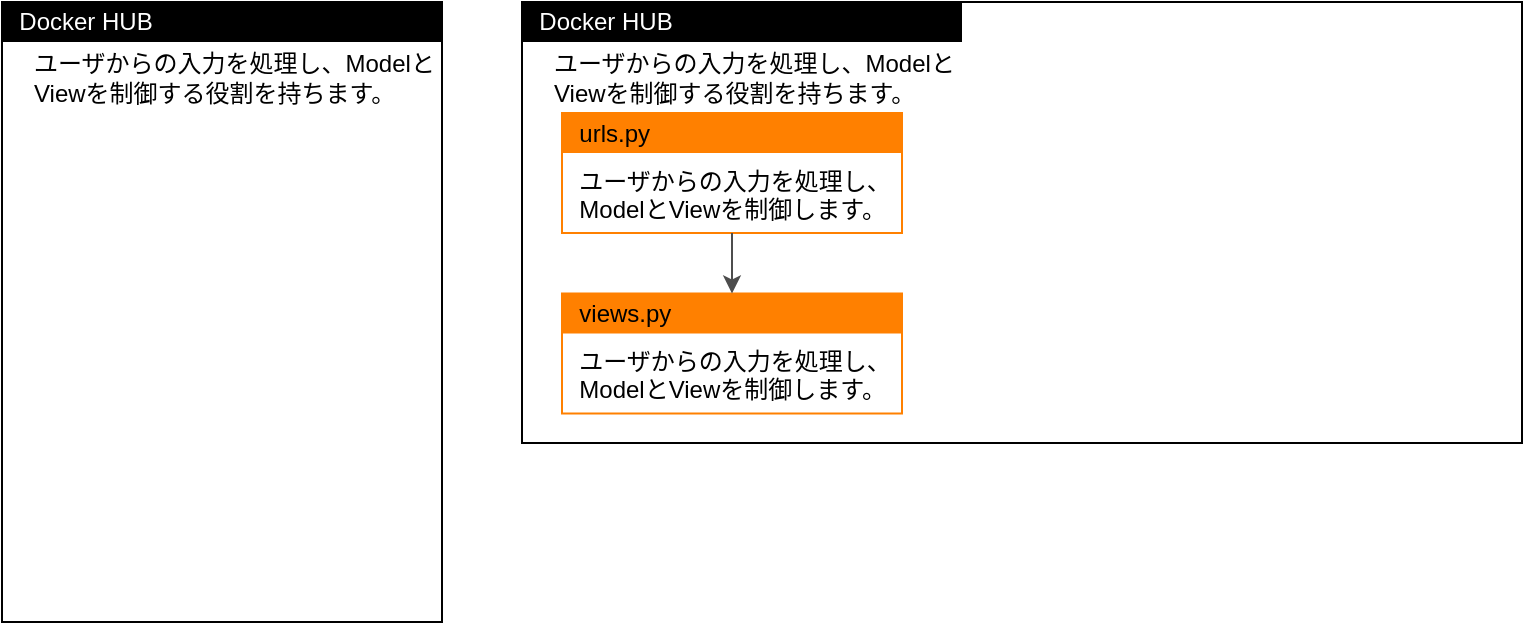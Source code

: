 <mxfile version="22.1.17" type="github">
  <diagram name="ページ1" id="IJRU0Sit2d09EKt1Dg38">
    <mxGraphModel dx="1042" dy="577" grid="1" gridSize="10" guides="1" tooltips="1" connect="1" arrows="1" fold="1" page="1" pageScale="1" pageWidth="827" pageHeight="1169" math="0" shadow="0">
      <root>
        <mxCell id="0" />
        <mxCell id="1" parent="0" />
        <mxCell id="bYI_Bjf83IYMnO6PkBGH-1" value="" style="rounded=0;whiteSpace=wrap;html=1;" parent="1" vertex="1">
          <mxGeometry x="40" y="160" width="220" height="310" as="geometry" />
        </mxCell>
        <mxCell id="bYI_Bjf83IYMnO6PkBGH-2" value="&amp;nbsp; Docker HUB" style="text;html=1;strokeColor=none;fillColor=#000000;align=left;verticalAlign=middle;whiteSpace=wrap;rounded=0;fontSize=12;fontStyle=0;fontColor=#FFFFFF;" parent="1" vertex="1">
          <mxGeometry x="40" y="160" width="220" height="20" as="geometry" />
        </mxCell>
        <mxCell id="bYI_Bjf83IYMnO6PkBGH-10" value="ユーザからの入力を処理し、Modelと&lt;br&gt;Viewを制御する役割を持ちます。" style="text;html=1;strokeColor=none;fillColor=none;align=left;verticalAlign=middle;whiteSpace=wrap;rounded=0;" parent="1" vertex="1">
          <mxGeometry x="53.75" y="182.5" width="206.25" height="30" as="geometry" />
        </mxCell>
        <mxCell id="bYI_Bjf83IYMnO6PkBGH-11" value="" style="rounded=0;whiteSpace=wrap;html=1;" parent="1" vertex="1">
          <mxGeometry x="300" y="160" width="500" height="220.5" as="geometry" />
        </mxCell>
        <mxCell id="bYI_Bjf83IYMnO6PkBGH-12" value="&amp;nbsp; Docker HUB" style="text;html=1;strokeColor=none;fillColor=#000000;align=left;verticalAlign=middle;whiteSpace=wrap;rounded=0;fontSize=12;fontStyle=0;fontColor=#FFFFFF;" parent="1" vertex="1">
          <mxGeometry x="300" y="160" width="220" height="20" as="geometry" />
        </mxCell>
        <mxCell id="bYI_Bjf83IYMnO6PkBGH-13" value="" style="rounded=0;whiteSpace=wrap;html=1;strokeColor=#ff8000;" parent="1" vertex="1">
          <mxGeometry x="320" y="215.5" width="170" height="60" as="geometry" />
        </mxCell>
        <mxCell id="bYI_Bjf83IYMnO6PkBGH-14" value="&amp;nbsp; ユーザからの入力を処理し、&lt;br&gt;&amp;nbsp; ModelとViewを制御します。" style="text;html=1;strokeColor=none;fillColor=none;align=left;verticalAlign=top;whiteSpace=wrap;rounded=0;" parent="1" vertex="1">
          <mxGeometry x="320" y="235.5" width="170" height="40" as="geometry" />
        </mxCell>
        <mxCell id="bYI_Bjf83IYMnO6PkBGH-15" value="&amp;nbsp; urls.py" style="text;html=1;strokeColor=none;fillColor=#FF8000;align=left;verticalAlign=middle;whiteSpace=wrap;rounded=0;fontSize=12;fontStyle=0" parent="1" vertex="1">
          <mxGeometry x="320" y="215.5" width="170" height="20" as="geometry" />
        </mxCell>
        <mxCell id="bYI_Bjf83IYMnO6PkBGH-16" value="" style="rounded=0;whiteSpace=wrap;html=1;strokeColor=#ff8000;" parent="1" vertex="1">
          <mxGeometry x="320" y="305.75" width="170" height="60" as="geometry" />
        </mxCell>
        <mxCell id="bYI_Bjf83IYMnO6PkBGH-17" value="&amp;nbsp; views.py" style="text;html=1;strokeColor=none;fillColor=#FF8000;align=left;verticalAlign=middle;whiteSpace=wrap;rounded=0;fontSize=12;fontStyle=0" parent="1" vertex="1">
          <mxGeometry x="320" y="305.75" width="170" height="20" as="geometry" />
        </mxCell>
        <mxCell id="bYI_Bjf83IYMnO6PkBGH-18" value="&amp;nbsp; ユーザからの入力を処理し、&lt;br&gt;&amp;nbsp; ModelとViewを制御します。" style="text;html=1;strokeColor=none;fillColor=none;align=left;verticalAlign=top;whiteSpace=wrap;rounded=0;" parent="1" vertex="1">
          <mxGeometry x="320" y="325.75" width="170" height="40" as="geometry" />
        </mxCell>
        <mxCell id="bYI_Bjf83IYMnO6PkBGH-19" value="" style="endArrow=classic;html=1;rounded=0;strokeWidth=1;entryX=0.5;entryY=0;entryDx=0;entryDy=0;exitX=0.5;exitY=1;exitDx=0;exitDy=0;strokeColor=#4D4D4D;" parent="1" source="bYI_Bjf83IYMnO6PkBGH-14" target="bYI_Bjf83IYMnO6PkBGH-17" edge="1">
          <mxGeometry width="50" height="50" relative="1" as="geometry">
            <mxPoint x="198" y="346.5" as="sourcePoint" />
            <mxPoint x="320" y="345.5" as="targetPoint" />
          </mxGeometry>
        </mxCell>
        <mxCell id="bYI_Bjf83IYMnO6PkBGH-20" value="ユーザからの入力を処理し、Modelと&lt;br&gt;Viewを制御する役割を持ちます。" style="text;html=1;strokeColor=none;fillColor=none;align=left;verticalAlign=middle;whiteSpace=wrap;rounded=0;" parent="1" vertex="1">
          <mxGeometry x="313.75" y="182.5" width="206.25" height="30" as="geometry" />
        </mxCell>
      </root>
    </mxGraphModel>
  </diagram>
</mxfile>
